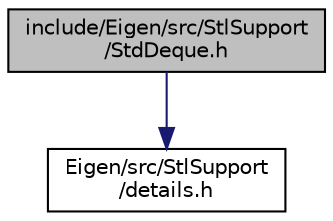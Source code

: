digraph "include/Eigen/src/StlSupport/StdDeque.h"
{
  edge [fontname="Helvetica",fontsize="10",labelfontname="Helvetica",labelfontsize="10"];
  node [fontname="Helvetica",fontsize="10",shape=record];
  Node1 [label="include/Eigen/src/StlSupport\l/StdDeque.h",height=0.2,width=0.4,color="black", fillcolor="grey75", style="filled" fontcolor="black"];
  Node1 -> Node2 [color="midnightblue",fontsize="10",style="solid",fontname="Helvetica"];
  Node2 [label="Eigen/src/StlSupport\l/details.h",height=0.2,width=0.4,color="black", fillcolor="white", style="filled",URL="$details_8h.html"];
}
